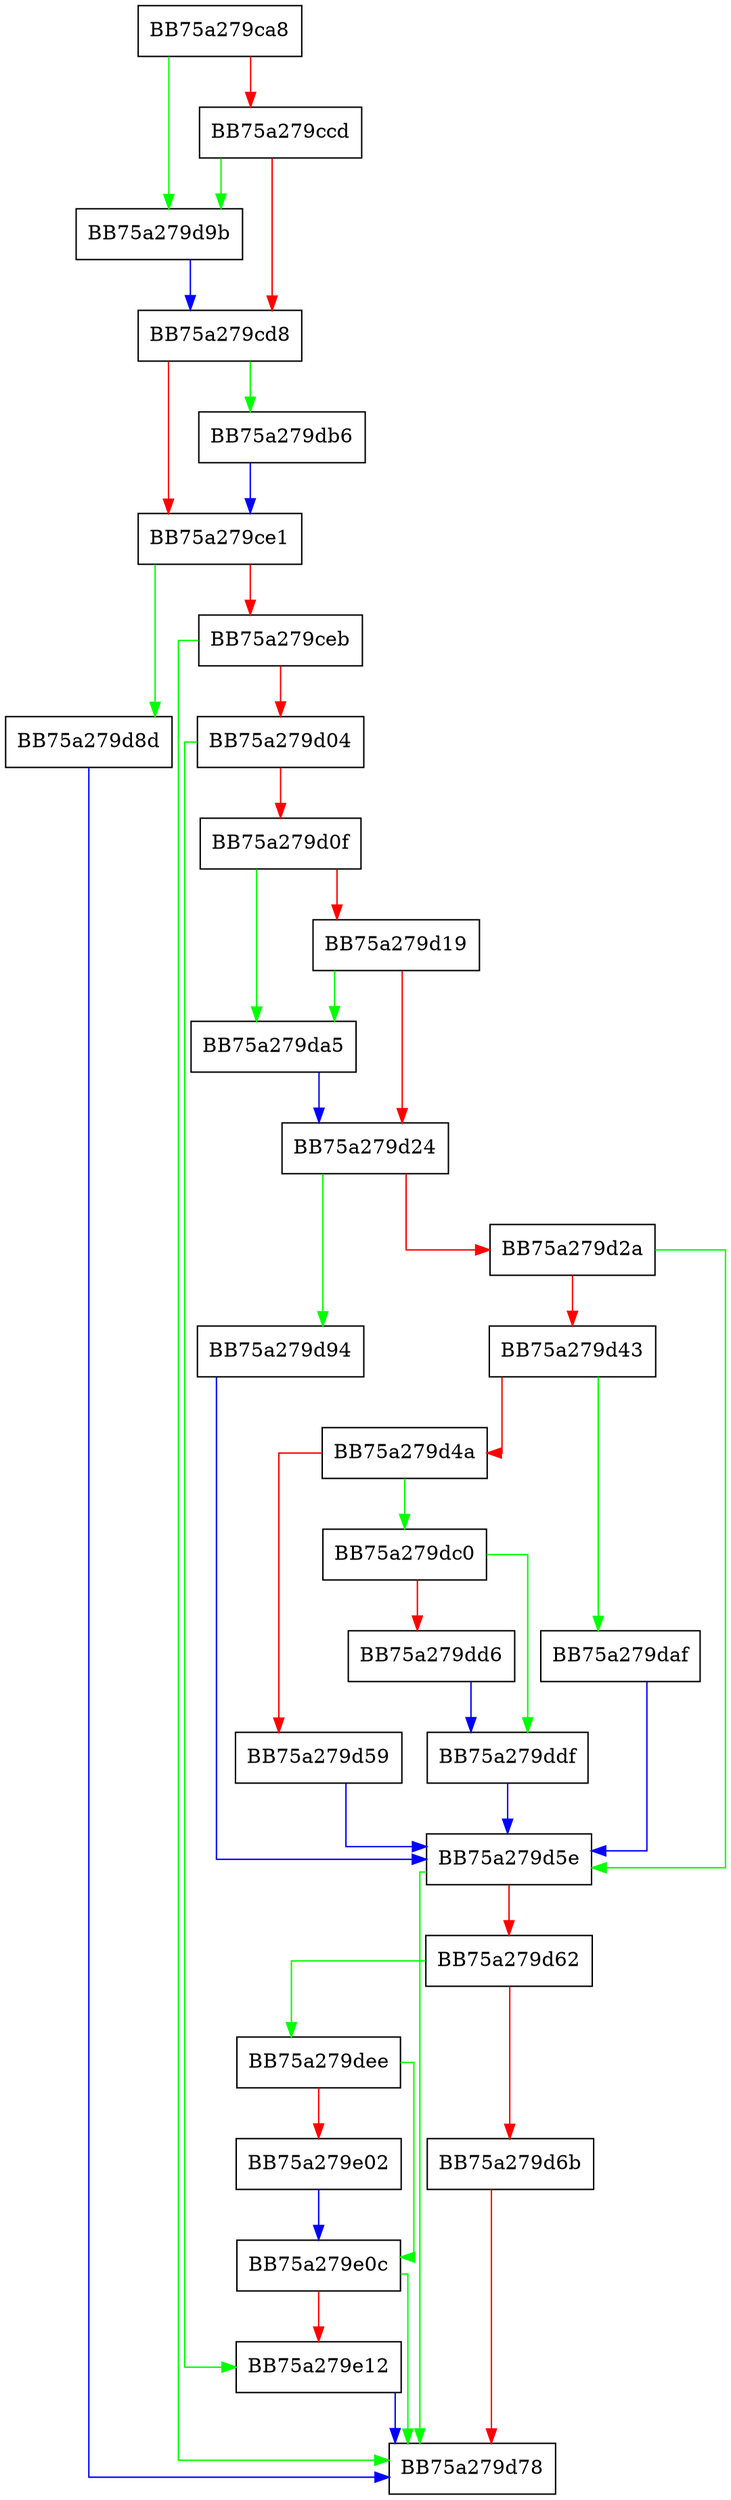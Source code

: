 digraph try_get_column_string {
  node [shape="box"];
  graph [splines=ortho];
  BB75a279ca8 -> BB75a279d9b [color="green"];
  BB75a279ca8 -> BB75a279ccd [color="red"];
  BB75a279ccd -> BB75a279d9b [color="green"];
  BB75a279ccd -> BB75a279cd8 [color="red"];
  BB75a279cd8 -> BB75a279db6 [color="green"];
  BB75a279cd8 -> BB75a279ce1 [color="red"];
  BB75a279ce1 -> BB75a279d8d [color="green"];
  BB75a279ce1 -> BB75a279ceb [color="red"];
  BB75a279ceb -> BB75a279d78 [color="green"];
  BB75a279ceb -> BB75a279d04 [color="red"];
  BB75a279d04 -> BB75a279e12 [color="green"];
  BB75a279d04 -> BB75a279d0f [color="red"];
  BB75a279d0f -> BB75a279da5 [color="green"];
  BB75a279d0f -> BB75a279d19 [color="red"];
  BB75a279d19 -> BB75a279da5 [color="green"];
  BB75a279d19 -> BB75a279d24 [color="red"];
  BB75a279d24 -> BB75a279d94 [color="green"];
  BB75a279d24 -> BB75a279d2a [color="red"];
  BB75a279d2a -> BB75a279d5e [color="green"];
  BB75a279d2a -> BB75a279d43 [color="red"];
  BB75a279d43 -> BB75a279daf [color="green"];
  BB75a279d43 -> BB75a279d4a [color="red"];
  BB75a279d4a -> BB75a279dc0 [color="green"];
  BB75a279d4a -> BB75a279d59 [color="red"];
  BB75a279d59 -> BB75a279d5e [color="blue"];
  BB75a279d5e -> BB75a279d78 [color="green"];
  BB75a279d5e -> BB75a279d62 [color="red"];
  BB75a279d62 -> BB75a279dee [color="green"];
  BB75a279d62 -> BB75a279d6b [color="red"];
  BB75a279d6b -> BB75a279d78 [color="red"];
  BB75a279d8d -> BB75a279d78 [color="blue"];
  BB75a279d94 -> BB75a279d5e [color="blue"];
  BB75a279d9b -> BB75a279cd8 [color="blue"];
  BB75a279da5 -> BB75a279d24 [color="blue"];
  BB75a279daf -> BB75a279d5e [color="blue"];
  BB75a279db6 -> BB75a279ce1 [color="blue"];
  BB75a279dc0 -> BB75a279ddf [color="green"];
  BB75a279dc0 -> BB75a279dd6 [color="red"];
  BB75a279dd6 -> BB75a279ddf [color="blue"];
  BB75a279ddf -> BB75a279d5e [color="blue"];
  BB75a279dee -> BB75a279e0c [color="green"];
  BB75a279dee -> BB75a279e02 [color="red"];
  BB75a279e02 -> BB75a279e0c [color="blue"];
  BB75a279e0c -> BB75a279d78 [color="green"];
  BB75a279e0c -> BB75a279e12 [color="red"];
  BB75a279e12 -> BB75a279d78 [color="blue"];
}